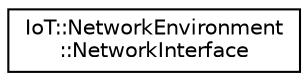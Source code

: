 digraph "Graphical Class Hierarchy"
{
 // LATEX_PDF_SIZE
  edge [fontname="Helvetica",fontsize="10",labelfontname="Helvetica",labelfontsize="10"];
  node [fontname="Helvetica",fontsize="10",shape=record];
  rankdir="LR";
  Node0 [label="IoT::NetworkEnvironment\l::NetworkInterface",height=0.2,width=0.4,color="black", fillcolor="white", style="filled",URL="$structIoT_1_1NetworkEnvironment_1_1NetworkInterface.html",tooltip=" "];
}
